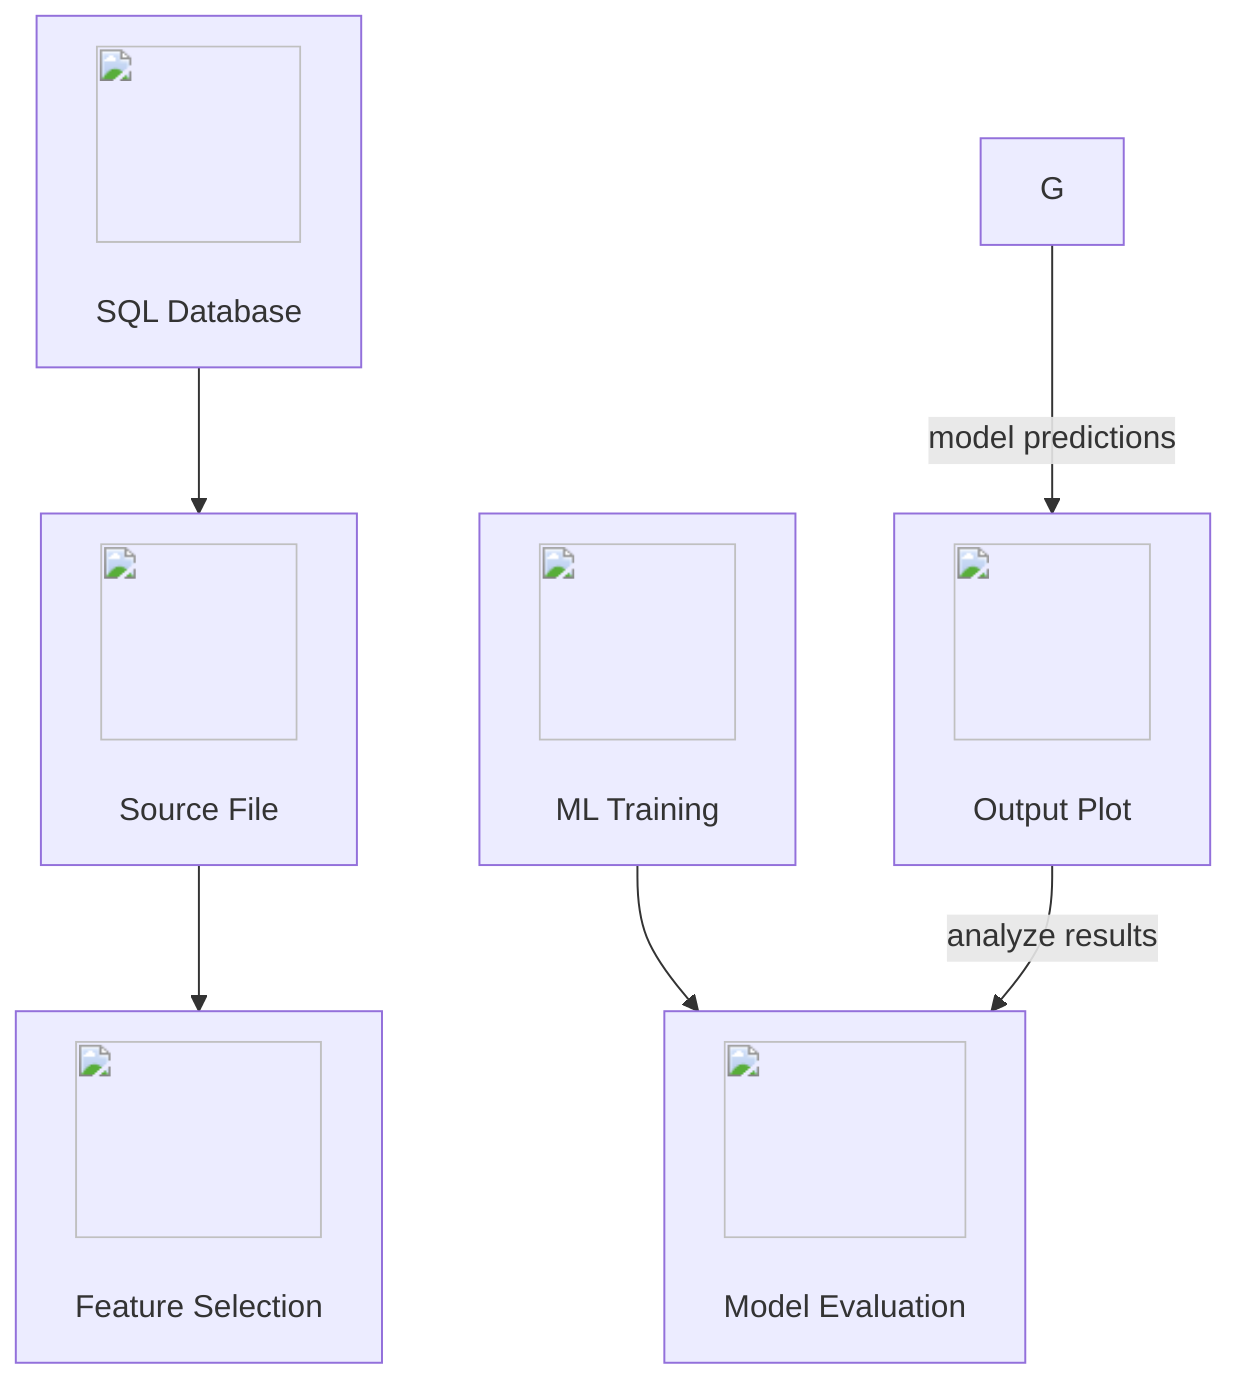 graph TD
A["<img src='icons/database.svg' width=100 height=100/> <br/> SQL Database"] --> B["<img src='icons/file.svg' width=100 height=100/> <br/> Source File"] --> C["<img src='icons/column_split.svg' width=100 height=100/> <br/> Feature Selection"];

D["<img src='icons/brain.svg' width=100 height=100/> <br/> ML Training"] --> E["<img src='icons/brain.svg' width=100 height=100/> <br/> Model Evaluation"];

F["<img src='dummy_plots/lineplot_template.svg' width=100 height=100/> <br/> Output Plot"];

G -->|model predictions| F;
F -->|analyze results| E;